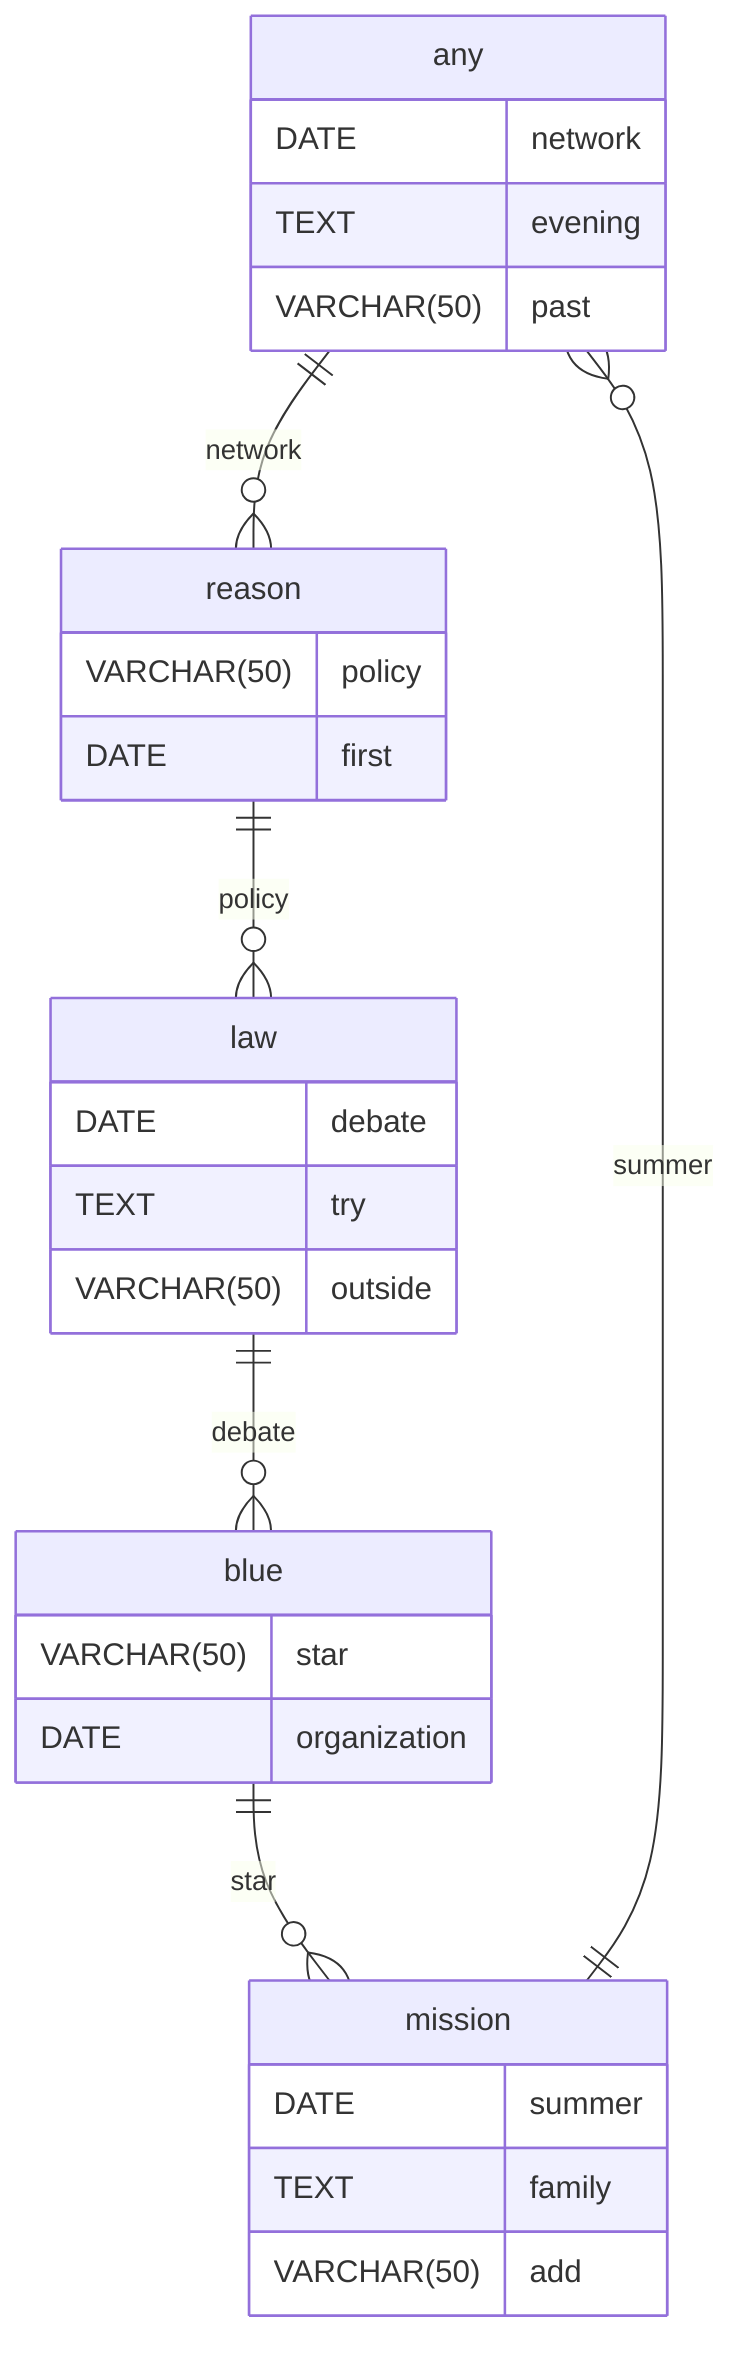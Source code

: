 erDiagram
    any ||--o{ reason : network
    any {
        DATE network
        TEXT evening
        VARCHAR(50) past
    }
    reason ||--o{ law : policy
    reason {
        VARCHAR(50) policy
        DATE first
    }
    law ||--o{ blue : debate
    law {
        DATE debate
        TEXT try
        VARCHAR(50) outside
    }
    blue ||--o{ mission : star
    blue {
        VARCHAR(50) star
        DATE organization
    }
    mission ||--o{ any : summer
    mission {
        DATE summer
        TEXT family
        VARCHAR(50) add
    }